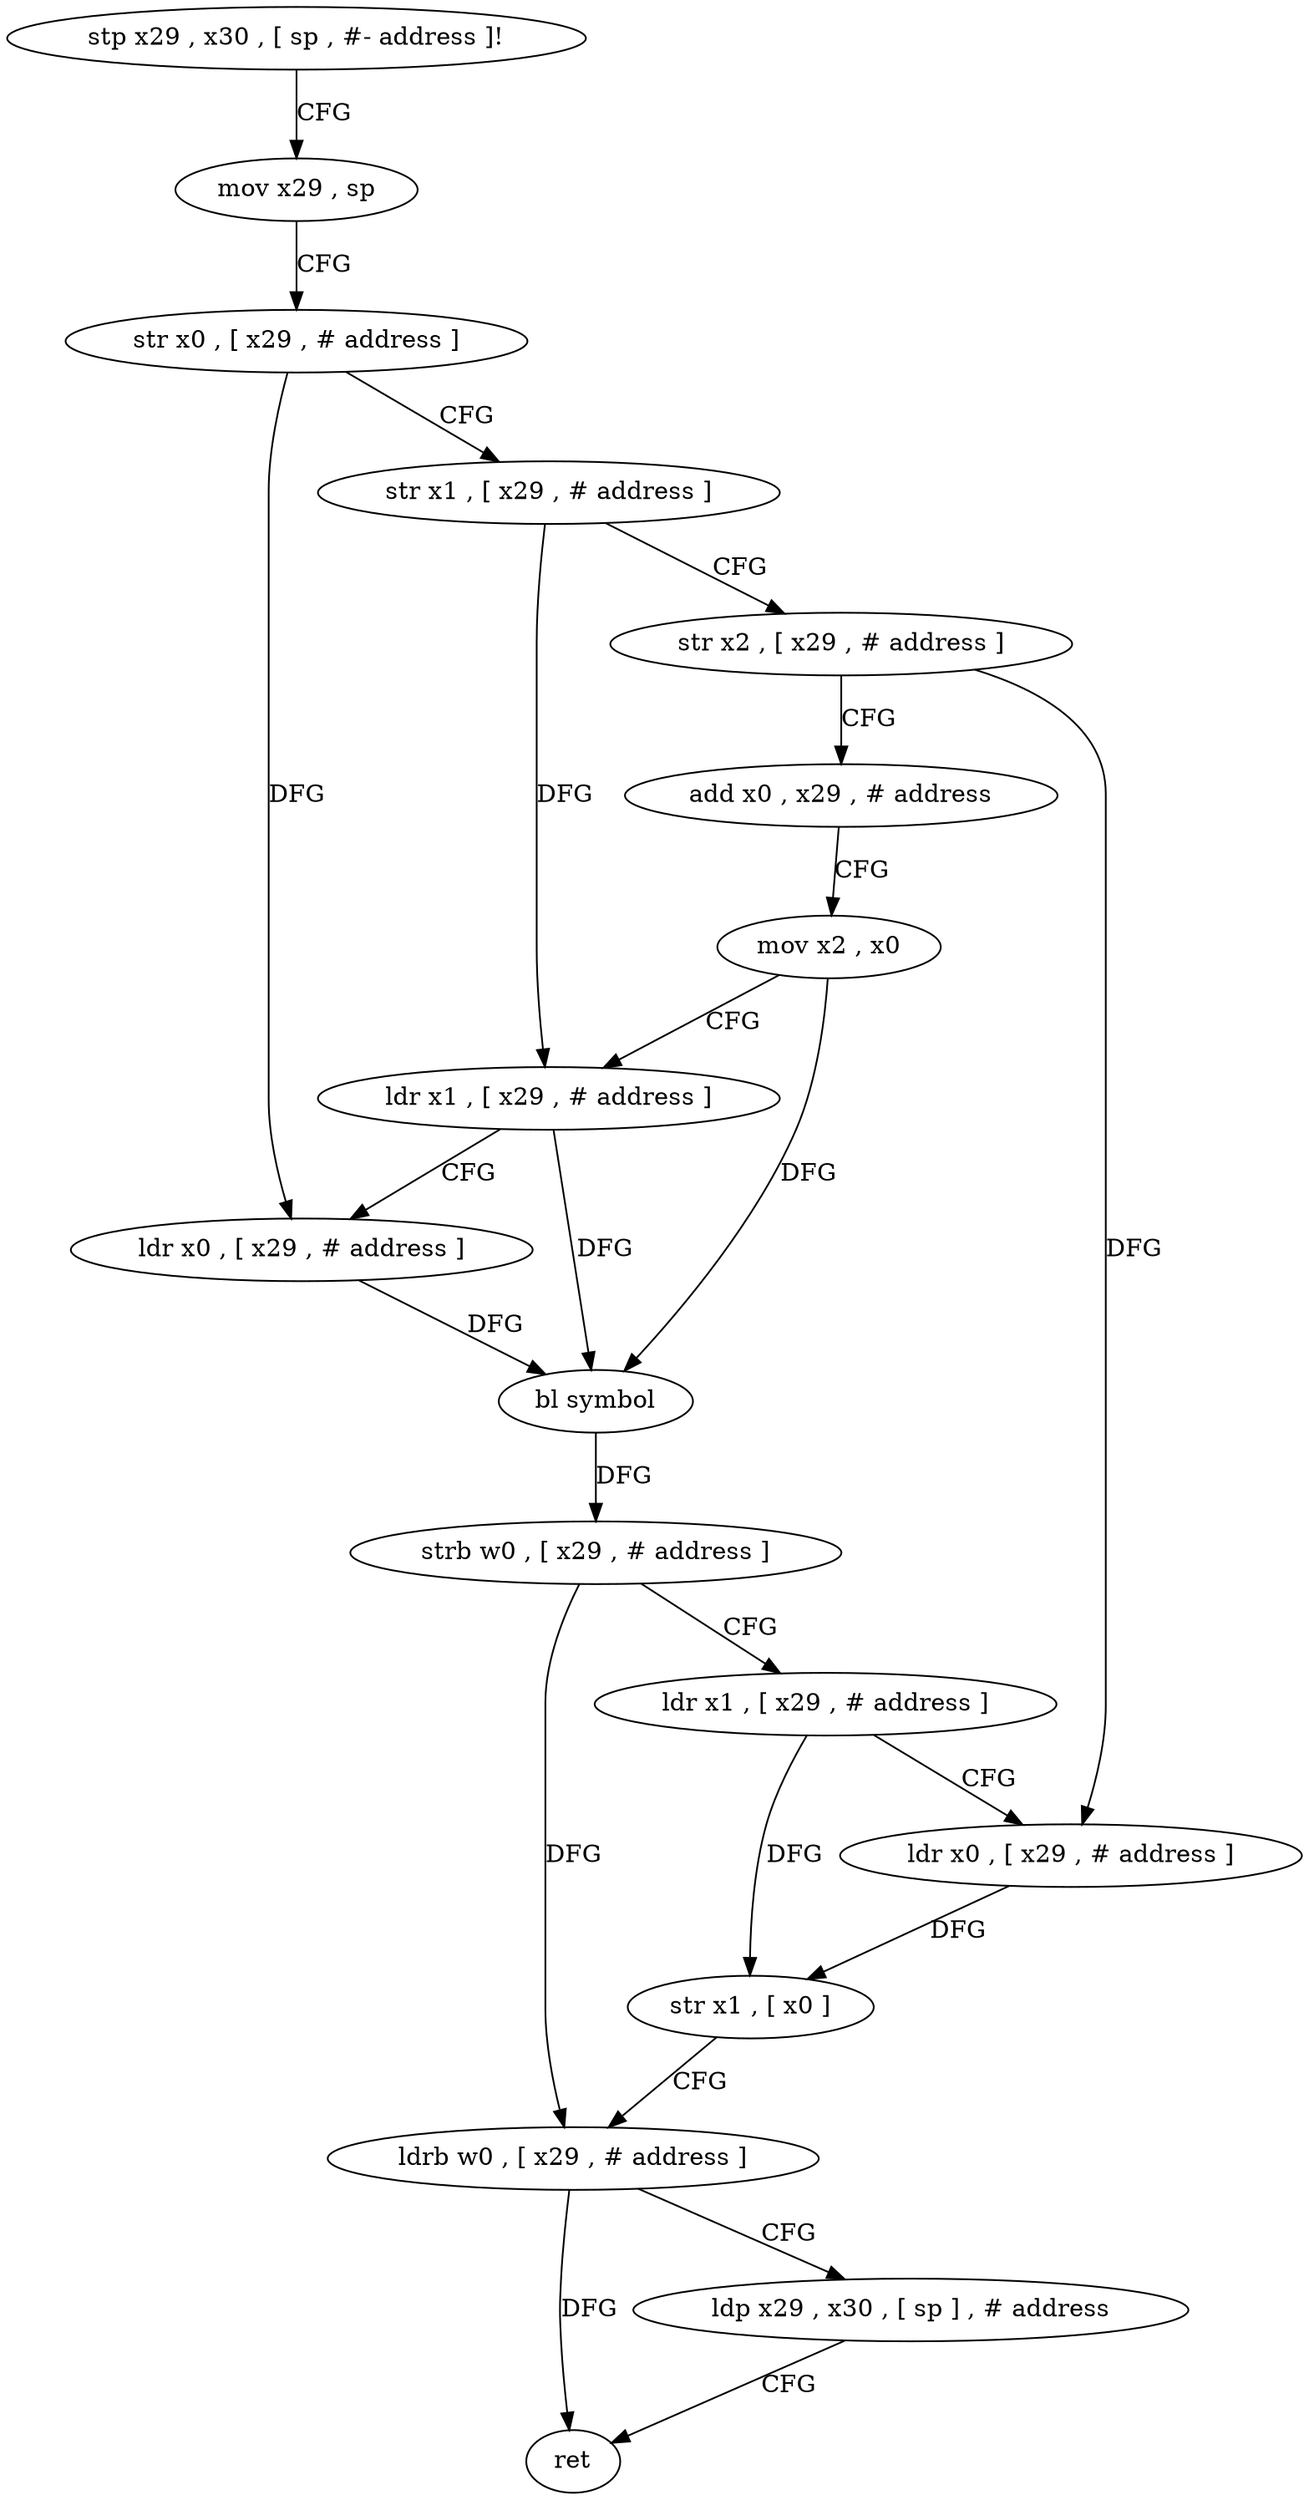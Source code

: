 digraph "func" {
"4263604" [label = "stp x29 , x30 , [ sp , #- address ]!" ]
"4263608" [label = "mov x29 , sp" ]
"4263612" [label = "str x0 , [ x29 , # address ]" ]
"4263616" [label = "str x1 , [ x29 , # address ]" ]
"4263620" [label = "str x2 , [ x29 , # address ]" ]
"4263624" [label = "add x0 , x29 , # address" ]
"4263628" [label = "mov x2 , x0" ]
"4263632" [label = "ldr x1 , [ x29 , # address ]" ]
"4263636" [label = "ldr x0 , [ x29 , # address ]" ]
"4263640" [label = "bl symbol" ]
"4263644" [label = "strb w0 , [ x29 , # address ]" ]
"4263648" [label = "ldr x1 , [ x29 , # address ]" ]
"4263652" [label = "ldr x0 , [ x29 , # address ]" ]
"4263656" [label = "str x1 , [ x0 ]" ]
"4263660" [label = "ldrb w0 , [ x29 , # address ]" ]
"4263664" [label = "ldp x29 , x30 , [ sp ] , # address" ]
"4263668" [label = "ret" ]
"4263604" -> "4263608" [ label = "CFG" ]
"4263608" -> "4263612" [ label = "CFG" ]
"4263612" -> "4263616" [ label = "CFG" ]
"4263612" -> "4263636" [ label = "DFG" ]
"4263616" -> "4263620" [ label = "CFG" ]
"4263616" -> "4263632" [ label = "DFG" ]
"4263620" -> "4263624" [ label = "CFG" ]
"4263620" -> "4263652" [ label = "DFG" ]
"4263624" -> "4263628" [ label = "CFG" ]
"4263628" -> "4263632" [ label = "CFG" ]
"4263628" -> "4263640" [ label = "DFG" ]
"4263632" -> "4263636" [ label = "CFG" ]
"4263632" -> "4263640" [ label = "DFG" ]
"4263636" -> "4263640" [ label = "DFG" ]
"4263640" -> "4263644" [ label = "DFG" ]
"4263644" -> "4263648" [ label = "CFG" ]
"4263644" -> "4263660" [ label = "DFG" ]
"4263648" -> "4263652" [ label = "CFG" ]
"4263648" -> "4263656" [ label = "DFG" ]
"4263652" -> "4263656" [ label = "DFG" ]
"4263656" -> "4263660" [ label = "CFG" ]
"4263660" -> "4263664" [ label = "CFG" ]
"4263660" -> "4263668" [ label = "DFG" ]
"4263664" -> "4263668" [ label = "CFG" ]
}
